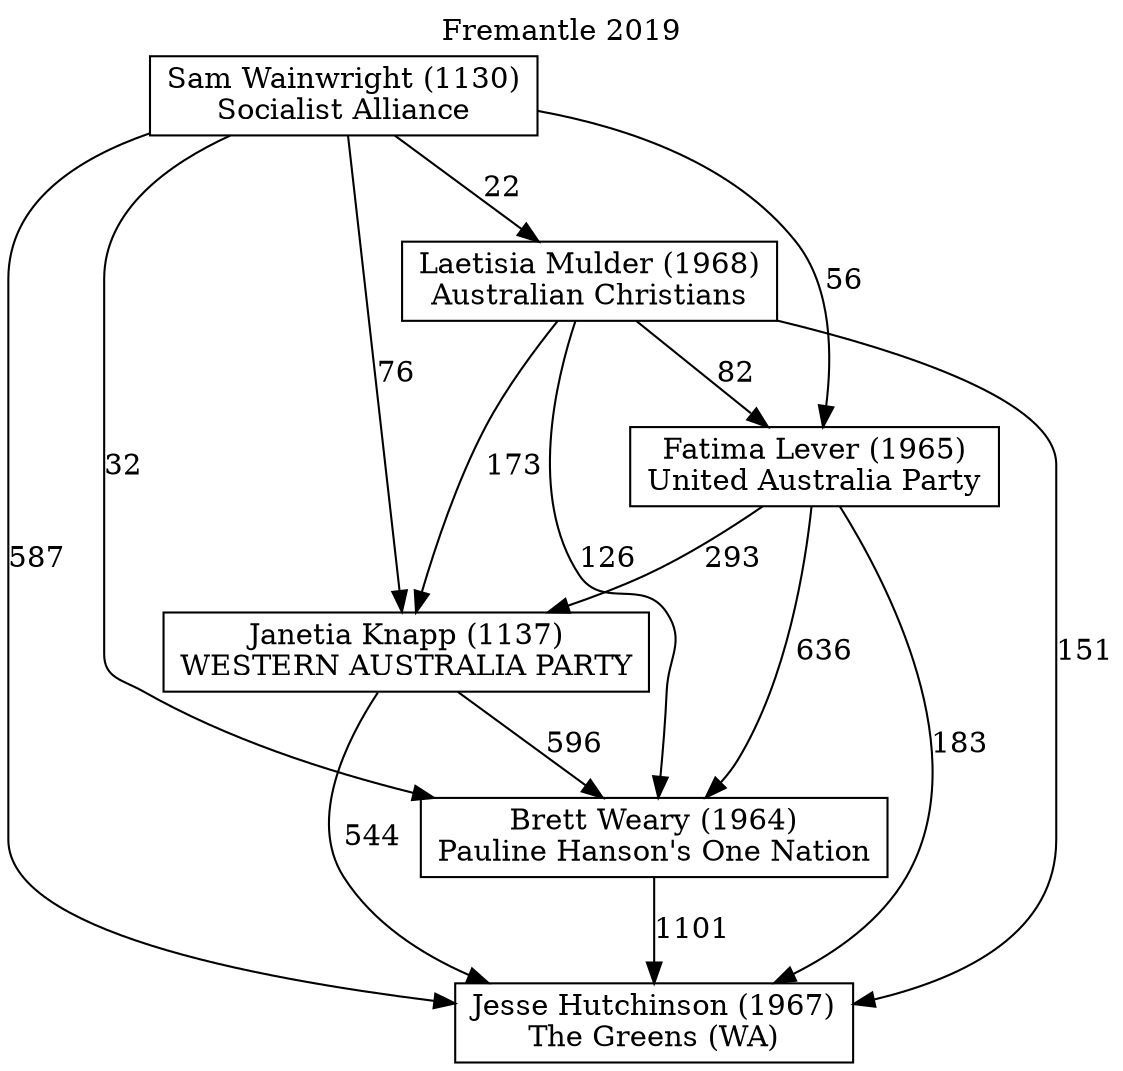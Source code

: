 // House preference flow
digraph "Jesse Hutchinson (1967)_Fremantle_2019" {
	graph [label="Fremantle 2019" labelloc=t]
	node [shape=box]
	"Jesse Hutchinson (1967)" [label="Jesse Hutchinson (1967)
The Greens (WA)"]
	"Brett Weary (1964)" [label="Brett Weary (1964)
Pauline Hanson's One Nation"]
	"Janetia Knapp (1137)" [label="Janetia Knapp (1137)
WESTERN AUSTRALIA PARTY"]
	"Fatima Lever (1965)" [label="Fatima Lever (1965)
United Australia Party"]
	"Laetisia Mulder (1968)" [label="Laetisia Mulder (1968)
Australian Christians"]
	"Sam Wainwright (1130)" [label="Sam Wainwright (1130)
Socialist Alliance"]
	"Jesse Hutchinson (1967)" [label="Jesse Hutchinson (1967)
The Greens (WA)"]
	"Janetia Knapp (1137)" [label="Janetia Knapp (1137)
WESTERN AUSTRALIA PARTY"]
	"Fatima Lever (1965)" [label="Fatima Lever (1965)
United Australia Party"]
	"Laetisia Mulder (1968)" [label="Laetisia Mulder (1968)
Australian Christians"]
	"Sam Wainwright (1130)" [label="Sam Wainwright (1130)
Socialist Alliance"]
	"Jesse Hutchinson (1967)" [label="Jesse Hutchinson (1967)
The Greens (WA)"]
	"Fatima Lever (1965)" [label="Fatima Lever (1965)
United Australia Party"]
	"Laetisia Mulder (1968)" [label="Laetisia Mulder (1968)
Australian Christians"]
	"Sam Wainwright (1130)" [label="Sam Wainwright (1130)
Socialist Alliance"]
	"Jesse Hutchinson (1967)" [label="Jesse Hutchinson (1967)
The Greens (WA)"]
	"Laetisia Mulder (1968)" [label="Laetisia Mulder (1968)
Australian Christians"]
	"Sam Wainwright (1130)" [label="Sam Wainwright (1130)
Socialist Alliance"]
	"Jesse Hutchinson (1967)" [label="Jesse Hutchinson (1967)
The Greens (WA)"]
	"Sam Wainwright (1130)" [label="Sam Wainwright (1130)
Socialist Alliance"]
	"Sam Wainwright (1130)" [label="Sam Wainwright (1130)
Socialist Alliance"]
	"Laetisia Mulder (1968)" [label="Laetisia Mulder (1968)
Australian Christians"]
	"Sam Wainwright (1130)" [label="Sam Wainwright (1130)
Socialist Alliance"]
	"Sam Wainwright (1130)" [label="Sam Wainwright (1130)
Socialist Alliance"]
	"Fatima Lever (1965)" [label="Fatima Lever (1965)
United Australia Party"]
	"Laetisia Mulder (1968)" [label="Laetisia Mulder (1968)
Australian Christians"]
	"Sam Wainwright (1130)" [label="Sam Wainwright (1130)
Socialist Alliance"]
	"Fatima Lever (1965)" [label="Fatima Lever (1965)
United Australia Party"]
	"Sam Wainwright (1130)" [label="Sam Wainwright (1130)
Socialist Alliance"]
	"Sam Wainwright (1130)" [label="Sam Wainwright (1130)
Socialist Alliance"]
	"Laetisia Mulder (1968)" [label="Laetisia Mulder (1968)
Australian Christians"]
	"Sam Wainwright (1130)" [label="Sam Wainwright (1130)
Socialist Alliance"]
	"Sam Wainwright (1130)" [label="Sam Wainwright (1130)
Socialist Alliance"]
	"Janetia Knapp (1137)" [label="Janetia Knapp (1137)
WESTERN AUSTRALIA PARTY"]
	"Fatima Lever (1965)" [label="Fatima Lever (1965)
United Australia Party"]
	"Laetisia Mulder (1968)" [label="Laetisia Mulder (1968)
Australian Christians"]
	"Sam Wainwright (1130)" [label="Sam Wainwright (1130)
Socialist Alliance"]
	"Janetia Knapp (1137)" [label="Janetia Knapp (1137)
WESTERN AUSTRALIA PARTY"]
	"Laetisia Mulder (1968)" [label="Laetisia Mulder (1968)
Australian Christians"]
	"Sam Wainwright (1130)" [label="Sam Wainwright (1130)
Socialist Alliance"]
	"Janetia Knapp (1137)" [label="Janetia Knapp (1137)
WESTERN AUSTRALIA PARTY"]
	"Sam Wainwright (1130)" [label="Sam Wainwright (1130)
Socialist Alliance"]
	"Sam Wainwright (1130)" [label="Sam Wainwright (1130)
Socialist Alliance"]
	"Laetisia Mulder (1968)" [label="Laetisia Mulder (1968)
Australian Christians"]
	"Sam Wainwright (1130)" [label="Sam Wainwright (1130)
Socialist Alliance"]
	"Sam Wainwright (1130)" [label="Sam Wainwright (1130)
Socialist Alliance"]
	"Fatima Lever (1965)" [label="Fatima Lever (1965)
United Australia Party"]
	"Laetisia Mulder (1968)" [label="Laetisia Mulder (1968)
Australian Christians"]
	"Sam Wainwright (1130)" [label="Sam Wainwright (1130)
Socialist Alliance"]
	"Fatima Lever (1965)" [label="Fatima Lever (1965)
United Australia Party"]
	"Sam Wainwright (1130)" [label="Sam Wainwright (1130)
Socialist Alliance"]
	"Sam Wainwright (1130)" [label="Sam Wainwright (1130)
Socialist Alliance"]
	"Laetisia Mulder (1968)" [label="Laetisia Mulder (1968)
Australian Christians"]
	"Sam Wainwright (1130)" [label="Sam Wainwright (1130)
Socialist Alliance"]
	"Sam Wainwright (1130)" [label="Sam Wainwright (1130)
Socialist Alliance"]
	"Brett Weary (1964)" [label="Brett Weary (1964)
Pauline Hanson's One Nation"]
	"Janetia Knapp (1137)" [label="Janetia Knapp (1137)
WESTERN AUSTRALIA PARTY"]
	"Fatima Lever (1965)" [label="Fatima Lever (1965)
United Australia Party"]
	"Laetisia Mulder (1968)" [label="Laetisia Mulder (1968)
Australian Christians"]
	"Sam Wainwright (1130)" [label="Sam Wainwright (1130)
Socialist Alliance"]
	"Brett Weary (1964)" [label="Brett Weary (1964)
Pauline Hanson's One Nation"]
	"Fatima Lever (1965)" [label="Fatima Lever (1965)
United Australia Party"]
	"Laetisia Mulder (1968)" [label="Laetisia Mulder (1968)
Australian Christians"]
	"Sam Wainwright (1130)" [label="Sam Wainwright (1130)
Socialist Alliance"]
	"Brett Weary (1964)" [label="Brett Weary (1964)
Pauline Hanson's One Nation"]
	"Laetisia Mulder (1968)" [label="Laetisia Mulder (1968)
Australian Christians"]
	"Sam Wainwright (1130)" [label="Sam Wainwright (1130)
Socialist Alliance"]
	"Brett Weary (1964)" [label="Brett Weary (1964)
Pauline Hanson's One Nation"]
	"Sam Wainwright (1130)" [label="Sam Wainwright (1130)
Socialist Alliance"]
	"Sam Wainwright (1130)" [label="Sam Wainwright (1130)
Socialist Alliance"]
	"Laetisia Mulder (1968)" [label="Laetisia Mulder (1968)
Australian Christians"]
	"Sam Wainwright (1130)" [label="Sam Wainwright (1130)
Socialist Alliance"]
	"Sam Wainwright (1130)" [label="Sam Wainwright (1130)
Socialist Alliance"]
	"Fatima Lever (1965)" [label="Fatima Lever (1965)
United Australia Party"]
	"Laetisia Mulder (1968)" [label="Laetisia Mulder (1968)
Australian Christians"]
	"Sam Wainwright (1130)" [label="Sam Wainwright (1130)
Socialist Alliance"]
	"Fatima Lever (1965)" [label="Fatima Lever (1965)
United Australia Party"]
	"Sam Wainwright (1130)" [label="Sam Wainwright (1130)
Socialist Alliance"]
	"Sam Wainwright (1130)" [label="Sam Wainwright (1130)
Socialist Alliance"]
	"Laetisia Mulder (1968)" [label="Laetisia Mulder (1968)
Australian Christians"]
	"Sam Wainwright (1130)" [label="Sam Wainwright (1130)
Socialist Alliance"]
	"Sam Wainwright (1130)" [label="Sam Wainwright (1130)
Socialist Alliance"]
	"Janetia Knapp (1137)" [label="Janetia Knapp (1137)
WESTERN AUSTRALIA PARTY"]
	"Fatima Lever (1965)" [label="Fatima Lever (1965)
United Australia Party"]
	"Laetisia Mulder (1968)" [label="Laetisia Mulder (1968)
Australian Christians"]
	"Sam Wainwright (1130)" [label="Sam Wainwright (1130)
Socialist Alliance"]
	"Janetia Knapp (1137)" [label="Janetia Knapp (1137)
WESTERN AUSTRALIA PARTY"]
	"Laetisia Mulder (1968)" [label="Laetisia Mulder (1968)
Australian Christians"]
	"Sam Wainwright (1130)" [label="Sam Wainwright (1130)
Socialist Alliance"]
	"Janetia Knapp (1137)" [label="Janetia Knapp (1137)
WESTERN AUSTRALIA PARTY"]
	"Sam Wainwright (1130)" [label="Sam Wainwright (1130)
Socialist Alliance"]
	"Sam Wainwright (1130)" [label="Sam Wainwright (1130)
Socialist Alliance"]
	"Laetisia Mulder (1968)" [label="Laetisia Mulder (1968)
Australian Christians"]
	"Sam Wainwright (1130)" [label="Sam Wainwright (1130)
Socialist Alliance"]
	"Sam Wainwright (1130)" [label="Sam Wainwright (1130)
Socialist Alliance"]
	"Fatima Lever (1965)" [label="Fatima Lever (1965)
United Australia Party"]
	"Laetisia Mulder (1968)" [label="Laetisia Mulder (1968)
Australian Christians"]
	"Sam Wainwright (1130)" [label="Sam Wainwright (1130)
Socialist Alliance"]
	"Fatima Lever (1965)" [label="Fatima Lever (1965)
United Australia Party"]
	"Sam Wainwright (1130)" [label="Sam Wainwright (1130)
Socialist Alliance"]
	"Sam Wainwright (1130)" [label="Sam Wainwright (1130)
Socialist Alliance"]
	"Laetisia Mulder (1968)" [label="Laetisia Mulder (1968)
Australian Christians"]
	"Sam Wainwright (1130)" [label="Sam Wainwright (1130)
Socialist Alliance"]
	"Sam Wainwright (1130)" [label="Sam Wainwright (1130)
Socialist Alliance"]
	"Brett Weary (1964)" -> "Jesse Hutchinson (1967)" [label=1101]
	"Janetia Knapp (1137)" -> "Brett Weary (1964)" [label=596]
	"Fatima Lever (1965)" -> "Janetia Knapp (1137)" [label=293]
	"Laetisia Mulder (1968)" -> "Fatima Lever (1965)" [label=82]
	"Sam Wainwright (1130)" -> "Laetisia Mulder (1968)" [label=22]
	"Janetia Knapp (1137)" -> "Jesse Hutchinson (1967)" [label=544]
	"Fatima Lever (1965)" -> "Jesse Hutchinson (1967)" [label=183]
	"Laetisia Mulder (1968)" -> "Jesse Hutchinson (1967)" [label=151]
	"Sam Wainwright (1130)" -> "Jesse Hutchinson (1967)" [label=587]
	"Sam Wainwright (1130)" -> "Fatima Lever (1965)" [label=56]
	"Laetisia Mulder (1968)" -> "Janetia Knapp (1137)" [label=173]
	"Sam Wainwright (1130)" -> "Janetia Knapp (1137)" [label=76]
	"Fatima Lever (1965)" -> "Brett Weary (1964)" [label=636]
	"Laetisia Mulder (1968)" -> "Brett Weary (1964)" [label=126]
	"Sam Wainwright (1130)" -> "Brett Weary (1964)" [label=32]
}
